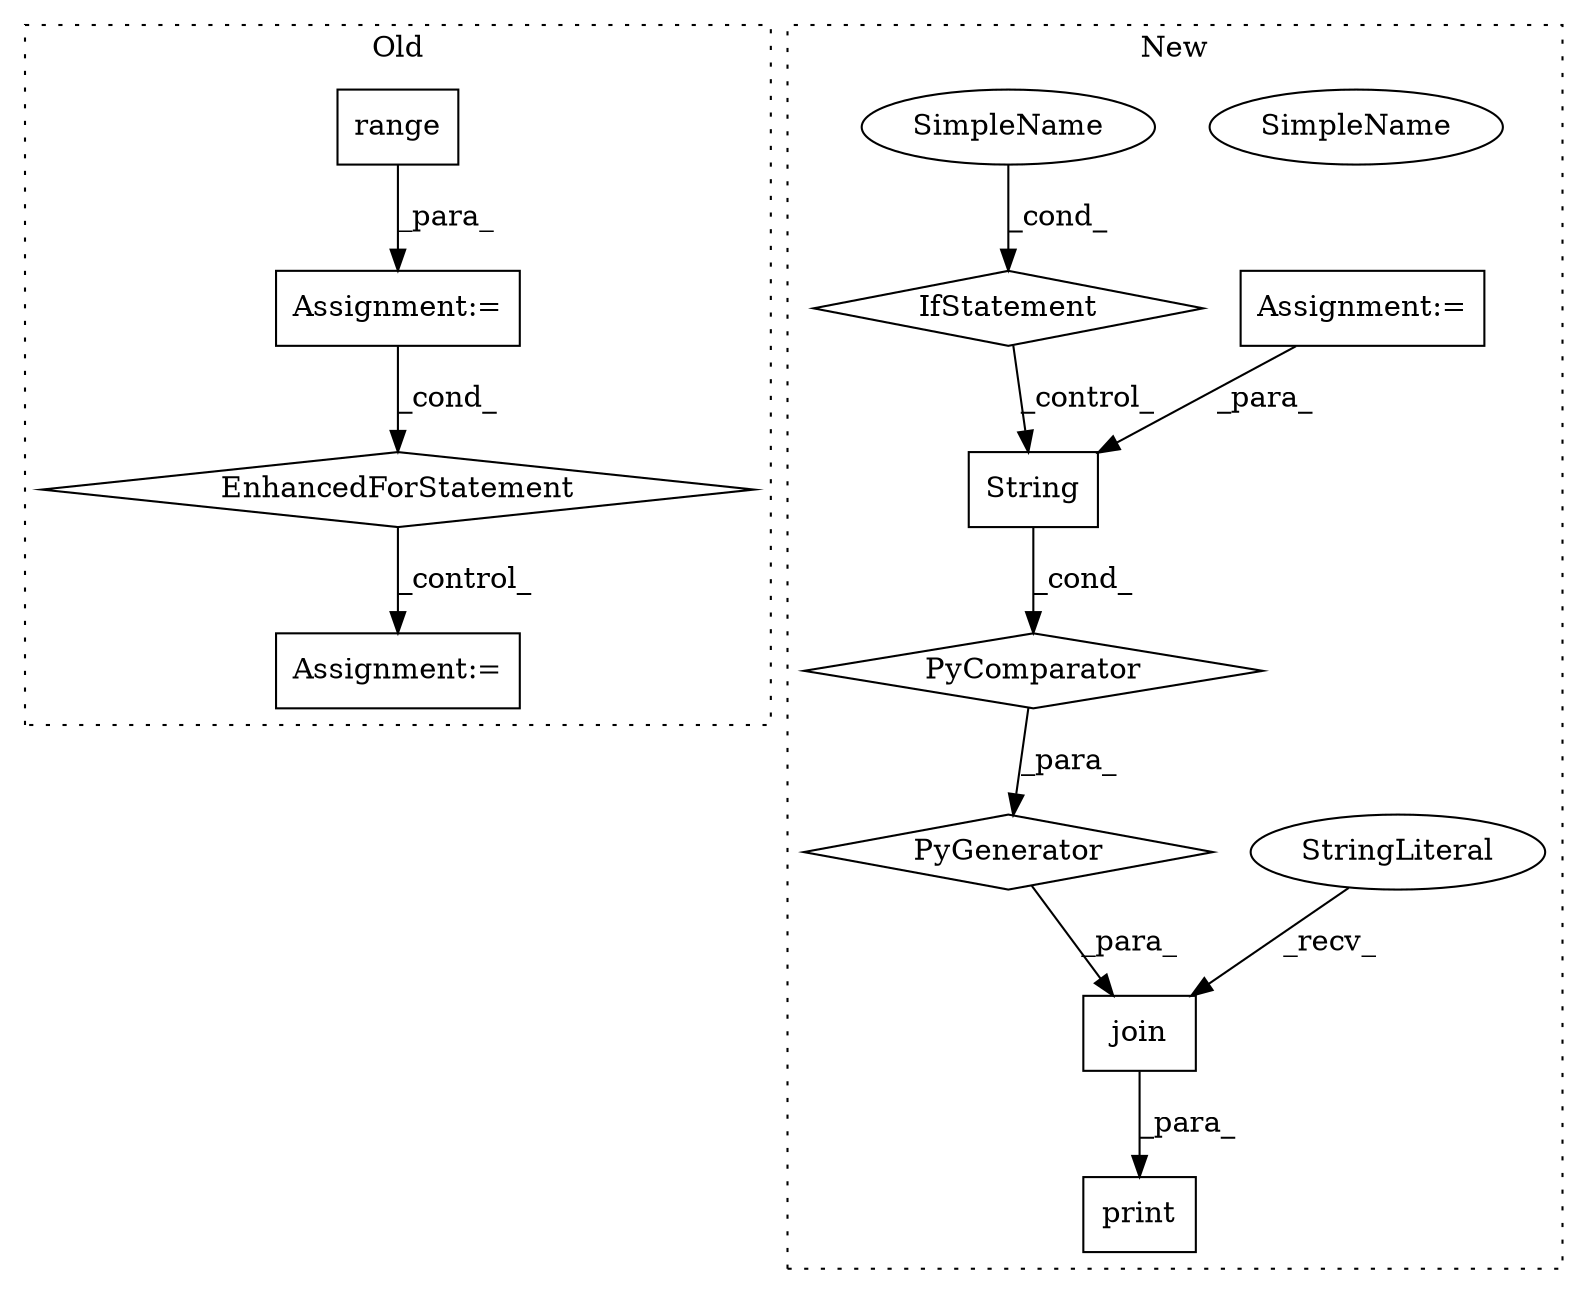 digraph G {
subgraph cluster0 {
1 [label="range" a="32" s="12551,12575" l="6,1" shape="box"];
5 [label="Assignment:=" a="7" s="12490,12576" l="53,2" shape="box"];
6 [label="EnhancedForStatement" a="70" s="12490,12576" l="53,2" shape="diamond"];
9 [label="Assignment:=" a="7" s="12589" l="1" shape="box"];
label = "Old";
style="dotted";
}
subgraph cluster1 {
2 [label="join" a="32" s="2898,3012" l="16,-3" shape="box"];
3 [label="PyComparator" a="113" s="2987" l="19" shape="diamond"];
4 [label="Assignment:=" a="7" s="2987" l="19" shape="box"];
7 [label="StringLiteral" a="45" s="2893" l="4" shape="ellipse"];
8 [label="PyGenerator" a="107" s="2914" l="98" shape="diamond"];
10 [label="String" a="32" s="2914,2922" l="7,1" shape="box"];
11 [label="print" a="32" s="2887,3009" l="6,1" shape="box"];
12 [label="SimpleName" a="42" s="3001" l="5" shape="ellipse"];
13 [label="IfStatement" a="25" s="2987" l="19" shape="diamond"];
14 [label="SimpleName" a="42" s="3001" l="5" shape="ellipse"];
label = "New";
style="dotted";
}
1 -> 5 [label="_para_"];
2 -> 11 [label="_para_"];
3 -> 8 [label="_para_"];
4 -> 10 [label="_para_"];
5 -> 6 [label="_cond_"];
6 -> 9 [label="_control_"];
7 -> 2 [label="_recv_"];
8 -> 2 [label="_para_"];
10 -> 3 [label="_cond_"];
13 -> 10 [label="_control_"];
14 -> 13 [label="_cond_"];
}